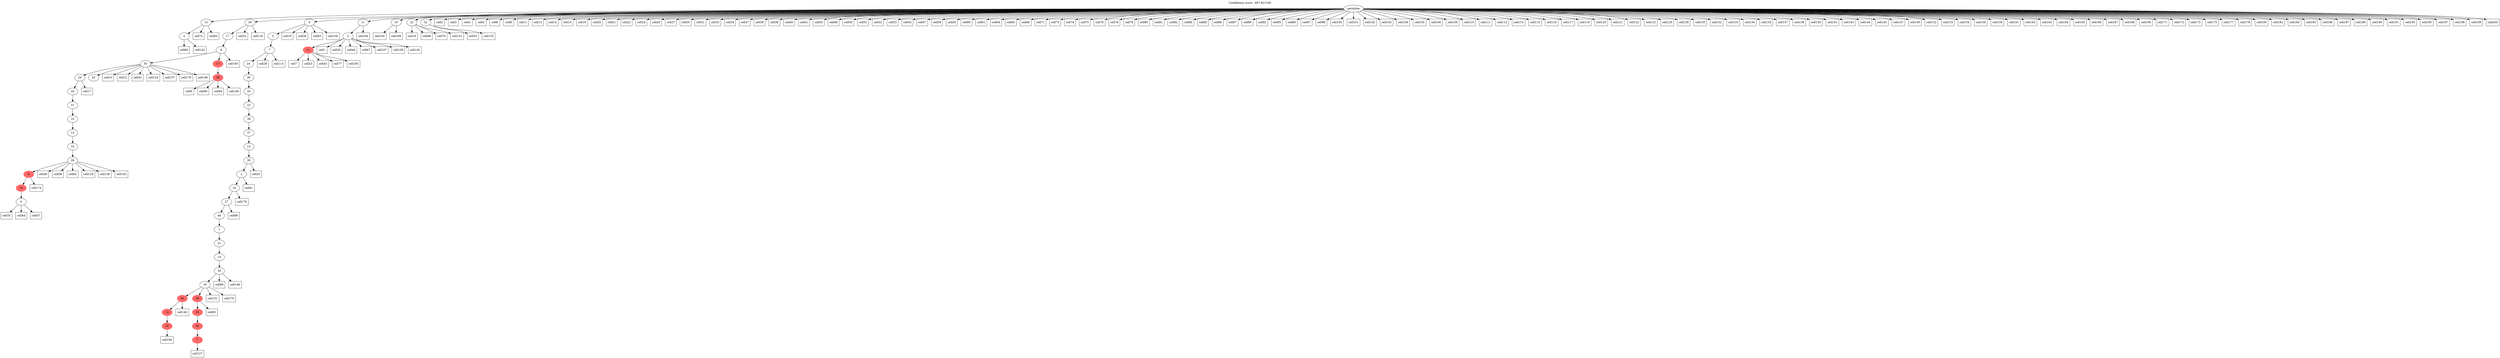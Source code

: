 digraph g {
	"50" -> "51";
	"51" [label="4"];
	"47" -> "48";
	"48" [label="6"];
	"46" -> "47";
	"47" [color=indianred1, style=filled, label="30"];
	"45" -> "46";
	"46" [color=indianred1, style=filled, label="8"];
	"44" -> "45";
	"45" [label="28"];
	"43" -> "44";
	"44" [label="33"];
	"42" -> "43";
	"43" [label="12"];
	"41" -> "42";
	"42" [label="10"];
	"40" -> "41";
	"41" [label="31"];
	"39" -> "40";
	"40" [label="20"];
	"38" -> "39";
	"39" [label="29"];
	"38" -> "49";
	"49" [label="25"];
	"36" -> "37";
	"37" [color=indianred1, style=filled, label="39"];
	"35" -> "36";
	"36" [color=indianred1, style=filled, label="17"];
	"35" -> "38";
	"38" [label="30"];
	"34" -> "35";
	"35" [label="8"];
	"33" -> "34";
	"34" [label="17"];
	"31" -> "32";
	"32" [color=indianred1, style=filled, label="35"];
	"30" -> "31";
	"31" [color=indianred1, style=filled, label="14"];
	"28" -> "29";
	"29" [color=indianred1, style=filled, label="7"];
	"27" -> "28";
	"28" [color=indianred1, style=filled, label="26"];
	"26" -> "27";
	"27" [color=indianred1, style=filled, label="24"];
	"25" -> "26";
	"26" [color=indianred1, style=filled, label="38"];
	"25" -> "30";
	"30" [color=indianred1, style=filled, label="40"];
	"24" -> "25";
	"25" [label="18"];
	"23" -> "24";
	"24" [label="34"];
	"22" -> "23";
	"23" [label="14"];
	"21" -> "22";
	"22" [label="21"];
	"20" -> "21";
	"21" [label="1"];
	"19" -> "20";
	"20" [label="40"];
	"18" -> "19";
	"19" [label="27"];
	"17" -> "18";
	"18" [label="16"];
	"16" -> "17";
	"17" [label="2"];
	"15" -> "16";
	"16" [label="26"];
	"14" -> "15";
	"15" [label="13"];
	"13" -> "14";
	"14" [label="37"];
	"12" -> "13";
	"13" [label="38"];
	"11" -> "12";
	"12" [label="23"];
	"10" -> "11";
	"11" [label="35"];
	"9" -> "10";
	"10" [label="36"];
	"8" -> "9";
	"9" [label="24"];
	"7" -> "8";
	"8" [label="7"];
	"6" -> "7";
	"7" [label="5"];
	"2" -> "3";
	"3" [color=indianred1, style=filled, label="11"];
	"1" -> "2";
	"2" [label="3"];
	"0" -> "1";
	"1" [label="11"];
	"0" -> "4";
	"4" [label="19"];
	"0" -> "5";
	"5" [label="22"];
	"0" -> "6";
	"6" [label="9"];
	"0" -> "33";
	"33" [label="39"];
	"0" -> "50";
	"50" [label="15"];
	"0" -> "52";
	"52" [label="32"];
	"0" [label="germline"];
	"2" -> "cell1";
	"cell1" [shape=box];
	"0" -> "cell2";
	"cell2" [shape=box];
	"0" -> "cell3";
	"cell3" [shape=box];
	"0" -> "cell4";
	"cell4" [shape=box];
	"0" -> "cell5";
	"cell5" [shape=box];
	"0" -> "cell6";
	"cell6" [shape=box];
	"3" -> "cell7";
	"cell7" [shape=box];
	"0" -> "cell8";
	"cell8" [shape=box];
	"37" -> "cell9";
	"cell9" [shape=box];
	"38" -> "cell10";
	"cell10" [shape=box];
	"0" -> "cell11";
	"cell11" [shape=box];
	"38" -> "cell12";
	"cell12" [shape=box];
	"0" -> "cell13";
	"cell13" [shape=box];
	"0" -> "cell14";
	"cell14" [shape=box];
	"0" -> "cell15";
	"cell15" [shape=box];
	"0" -> "cell16";
	"cell16" [shape=box];
	"39" -> "cell17";
	"cell17" [shape=box];
	"5" -> "cell18";
	"cell18" [shape=box];
	"6" -> "cell19";
	"cell19" [shape=box];
	"0" -> "cell20";
	"cell20" [shape=box];
	"0" -> "cell21";
	"cell21" [shape=box];
	"0" -> "cell22";
	"cell22" [shape=box];
	"3" -> "cell23";
	"cell23" [shape=box];
	"0" -> "cell24";
	"cell24" [shape=box];
	"16" -> "cell25";
	"cell25" [shape=box];
	"0" -> "cell26";
	"cell26" [shape=box];
	"0" -> "cell27";
	"cell27" [shape=box];
	"8" -> "cell28";
	"cell28" [shape=box];
	"2" -> "cell29";
	"cell29" [shape=box];
	"0" -> "cell30";
	"cell30" [shape=box];
	"0" -> "cell31";
	"cell31" [shape=box];
	"33" -> "cell32";
	"cell32" [shape=box];
	"0" -> "cell33";
	"cell33" [shape=box];
	"0" -> "cell34";
	"cell34" [shape=box];
	"48" -> "cell35";
	"cell35" [shape=box];
	"6" -> "cell36";
	"cell36" [shape=box];
	"0" -> "cell37";
	"cell37" [shape=box];
	"0" -> "cell38";
	"cell38" [shape=box];
	"0" -> "cell39";
	"cell39" [shape=box];
	"0" -> "cell40";
	"cell40" [shape=box];
	"0" -> "cell41";
	"cell41" [shape=box];
	"38" -> "cell42";
	"cell42" [shape=box];
	"3" -> "cell43";
	"cell43" [shape=box];
	"48" -> "cell44";
	"cell44" [shape=box];
	"0" -> "cell45";
	"cell45" [shape=box];
	"2" -> "cell46";
	"cell46" [shape=box];
	"48" -> "cell47";
	"cell47" [shape=box];
	"0" -> "cell48";
	"cell48" [shape=box];
	"45" -> "cell49";
	"cell49" [shape=box];
	"0" -> "cell50";
	"cell50" [shape=box];
	"0" -> "cell51";
	"cell51" [shape=box];
	"0" -> "cell52";
	"cell52" [shape=box];
	"0" -> "cell53";
	"cell53" [shape=box];
	"0" -> "cell54";
	"cell54" [shape=box];
	"52" -> "cell55";
	"cell55" [shape=box];
	"45" -> "cell56";
	"cell56" [shape=box];
	"0" -> "cell57";
	"cell57" [shape=box];
	"0" -> "cell58";
	"cell58" [shape=box];
	"0" -> "cell59";
	"cell59" [shape=box];
	"0" -> "cell60";
	"cell60" [shape=box];
	"0" -> "cell61";
	"cell61" [shape=box];
	"45" -> "cell62";
	"cell62" [shape=box];
	"6" -> "cell63";
	"cell63" [shape=box];
	"0" -> "cell64";
	"cell64" [shape=box];
	"0" -> "cell65";
	"cell65" [shape=box];
	"0" -> "cell66";
	"cell66" [shape=box];
	"2" -> "cell67";
	"cell67" [shape=box];
	"5" -> "cell68";
	"cell68" [shape=box];
	"51" -> "cell69";
	"cell69" [shape=box];
	"5" -> "cell70";
	"cell70" [shape=box];
	"0" -> "cell71";
	"cell71" [shape=box];
	"50" -> "cell72";
	"cell72" [shape=box];
	"0" -> "cell73";
	"cell73" [shape=box];
	"0" -> "cell74";
	"cell74" [shape=box];
	"0" -> "cell75";
	"cell75" [shape=box];
	"0" -> "cell76";
	"cell76" [shape=box];
	"3" -> "cell77";
	"cell77" [shape=box];
	"0" -> "cell78";
	"cell78" [shape=box];
	"0" -> "cell79";
	"cell79" [shape=box];
	"0" -> "cell80";
	"cell80" [shape=box];
	"0" -> "cell81";
	"cell81" [shape=box];
	"0" -> "cell82";
	"cell82" [shape=box];
	"26" -> "cell83";
	"cell83" [shape=box];
	"0" -> "cell84";
	"cell84" [shape=box];
	"0" -> "cell85";
	"cell85" [shape=box];
	"0" -> "cell86";
	"cell86" [shape=box];
	"0" -> "cell87";
	"cell87" [shape=box];
	"19" -> "cell88";
	"cell88" [shape=box];
	"0" -> "cell89";
	"cell89" [shape=box];
	"37" -> "cell90";
	"cell90" [shape=box];
	"17" -> "cell91";
	"cell91" [shape=box];
	"0" -> "cell92";
	"cell92" [shape=box];
	"50" -> "cell93";
	"cell93" [shape=box];
	"37" -> "cell94";
	"cell94" [shape=box];
	"0" -> "cell95";
	"cell95" [shape=box];
	"0" -> "cell96";
	"cell96" [shape=box];
	"0" -> "cell97";
	"cell97" [shape=box];
	"0" -> "cell98";
	"cell98" [shape=box];
	"24" -> "cell99";
	"cell99" [shape=box];
	"0" -> "cell100";
	"cell100" [shape=box];
	"0" -> "cell101";
	"cell101" [shape=box];
	"0" -> "cell102";
	"cell102" [shape=box];
	"0" -> "cell103";
	"cell103" [shape=box];
	"0" -> "cell104";
	"cell104" [shape=box];
	"0" -> "cell105";
	"cell105" [shape=box];
	"0" -> "cell106";
	"cell106" [shape=box];
	"2" -> "cell107";
	"cell107" [shape=box];
	"0" -> "cell108";
	"cell108" [shape=box];
	"2" -> "cell109";
	"cell109" [shape=box];
	"0" -> "cell110";
	"cell110" [shape=box];
	"0" -> "cell111";
	"cell111" [shape=box];
	"0" -> "cell112";
	"cell112" [shape=box];
	"8" -> "cell113";
	"cell113" [shape=box];
	"0" -> "cell114";
	"cell114" [shape=box];
	"0" -> "cell115";
	"cell115" [shape=box];
	"0" -> "cell116";
	"cell116" [shape=box];
	"0" -> "cell117";
	"cell117" [shape=box];
	"33" -> "cell118";
	"cell118" [shape=box];
	"0" -> "cell119";
	"cell119" [shape=box];
	"0" -> "cell120";
	"cell120" [shape=box];
	"0" -> "cell121";
	"cell121" [shape=box];
	"0" -> "cell122";
	"cell122" [shape=box];
	"0" -> "cell123";
	"cell123" [shape=box];
	"38" -> "cell124";
	"cell124" [shape=box];
	"0" -> "cell125";
	"cell125" [shape=box];
	"2" -> "cell126";
	"cell126" [shape=box];
	"29" -> "cell127";
	"cell127" [shape=box];
	"0" -> "cell128";
	"cell128" [shape=box];
	"45" -> "cell129";
	"cell129" [shape=box];
	"0" -> "cell130";
	"cell130" [shape=box];
	"25" -> "cell131";
	"cell131" [shape=box];
	"0" -> "cell132";
	"cell132" [shape=box];
	"0" -> "cell133";
	"cell133" [shape=box];
	"0" -> "cell134";
	"cell134" [shape=box];
	"0" -> "cell135";
	"cell135" [shape=box];
	"45" -> "cell136";
	"cell136" [shape=box];
	"0" -> "cell137";
	"cell137" [shape=box];
	"0" -> "cell138";
	"cell138" [shape=box];
	"0" -> "cell139";
	"cell139" [shape=box];
	"30" -> "cell140";
	"cell140" [shape=box];
	"0" -> "cell141";
	"cell141" [shape=box];
	"51" -> "cell142";
	"cell142" [shape=box];
	"0" -> "cell143";
	"cell143" [shape=box];
	"0" -> "cell144";
	"cell144" [shape=box];
	"0" -> "cell145";
	"cell145" [shape=box];
	"24" -> "cell146";
	"cell146" [shape=box];
	"0" -> "cell147";
	"cell147" [shape=box];
	"37" -> "cell148";
	"cell148" [shape=box];
	"0" -> "cell149";
	"cell149" [shape=box];
	"4" -> "cell150";
	"cell150" [shape=box];
	"5" -> "cell151";
	"cell151" [shape=box];
	"0" -> "cell152";
	"cell152" [shape=box];
	"0" -> "cell153";
	"cell153" [shape=box];
	"0" -> "cell154";
	"cell154" [shape=box];
	"52" -> "cell155";
	"cell155" [shape=box];
	"0" -> "cell156";
	"cell156" [shape=box];
	"38" -> "cell157";
	"cell157" [shape=box];
	"6" -> "cell158";
	"cell158" [shape=box];
	"0" -> "cell159";
	"cell159" [shape=box];
	"35" -> "cell160";
	"cell160" [shape=box];
	"0" -> "cell161";
	"cell161" [shape=box];
	"0" -> "cell162";
	"cell162" [shape=box];
	"0" -> "cell163";
	"cell163" [shape=box];
	"0" -> "cell164";
	"cell164" [shape=box];
	"0" -> "cell165";
	"cell165" [shape=box];
	"0" -> "cell166";
	"cell166" [shape=box];
	"0" -> "cell167";
	"cell167" [shape=box];
	"0" -> "cell168";
	"cell168" [shape=box];
	"0" -> "cell169";
	"cell169" [shape=box];
	"25" -> "cell170";
	"cell170" [shape=box];
	"0" -> "cell171";
	"cell171" [shape=box];
	"0" -> "cell172";
	"cell172" [shape=box];
	"0" -> "cell173";
	"cell173" [shape=box];
	"46" -> "cell174";
	"cell174" [shape=box];
	"0" -> "cell175";
	"cell175" [shape=box];
	"18" -> "cell176";
	"cell176" [shape=box];
	"0" -> "cell177";
	"cell177" [shape=box];
	"0" -> "cell178";
	"cell178" [shape=box];
	"38" -> "cell179";
	"cell179" [shape=box];
	"0" -> "cell180";
	"cell180" [shape=box];
	"0" -> "cell181";
	"cell181" [shape=box];
	"0" -> "cell182";
	"cell182" [shape=box];
	"0" -> "cell183";
	"cell183" [shape=box];
	"1" -> "cell184";
	"cell184" [shape=box];
	"3" -> "cell185";
	"cell185" [shape=box];
	"0" -> "cell186";
	"cell186" [shape=box];
	"0" -> "cell187";
	"cell187" [shape=box];
	"4" -> "cell188";
	"cell188" [shape=box];
	"0" -> "cell189";
	"cell189" [shape=box];
	"0" -> "cell190";
	"cell190" [shape=box];
	"0" -> "cell191";
	"cell191" [shape=box];
	"45" -> "cell192";
	"cell192" [shape=box];
	"0" -> "cell193";
	"cell193" [shape=box];
	"32" -> "cell194";
	"cell194" [shape=box];
	"0" -> "cell195";
	"cell195" [shape=box];
	"38" -> "cell196";
	"cell196" [shape=box];
	"0" -> "cell197";
	"cell197" [shape=box];
	"0" -> "cell198";
	"cell198" [shape=box];
	"0" -> "cell199";
	"cell199" [shape=box];
	"0" -> "cell200";
	"cell200" [shape=box];
	labelloc="t";
	label="Confidence score: -497.821345";
}
